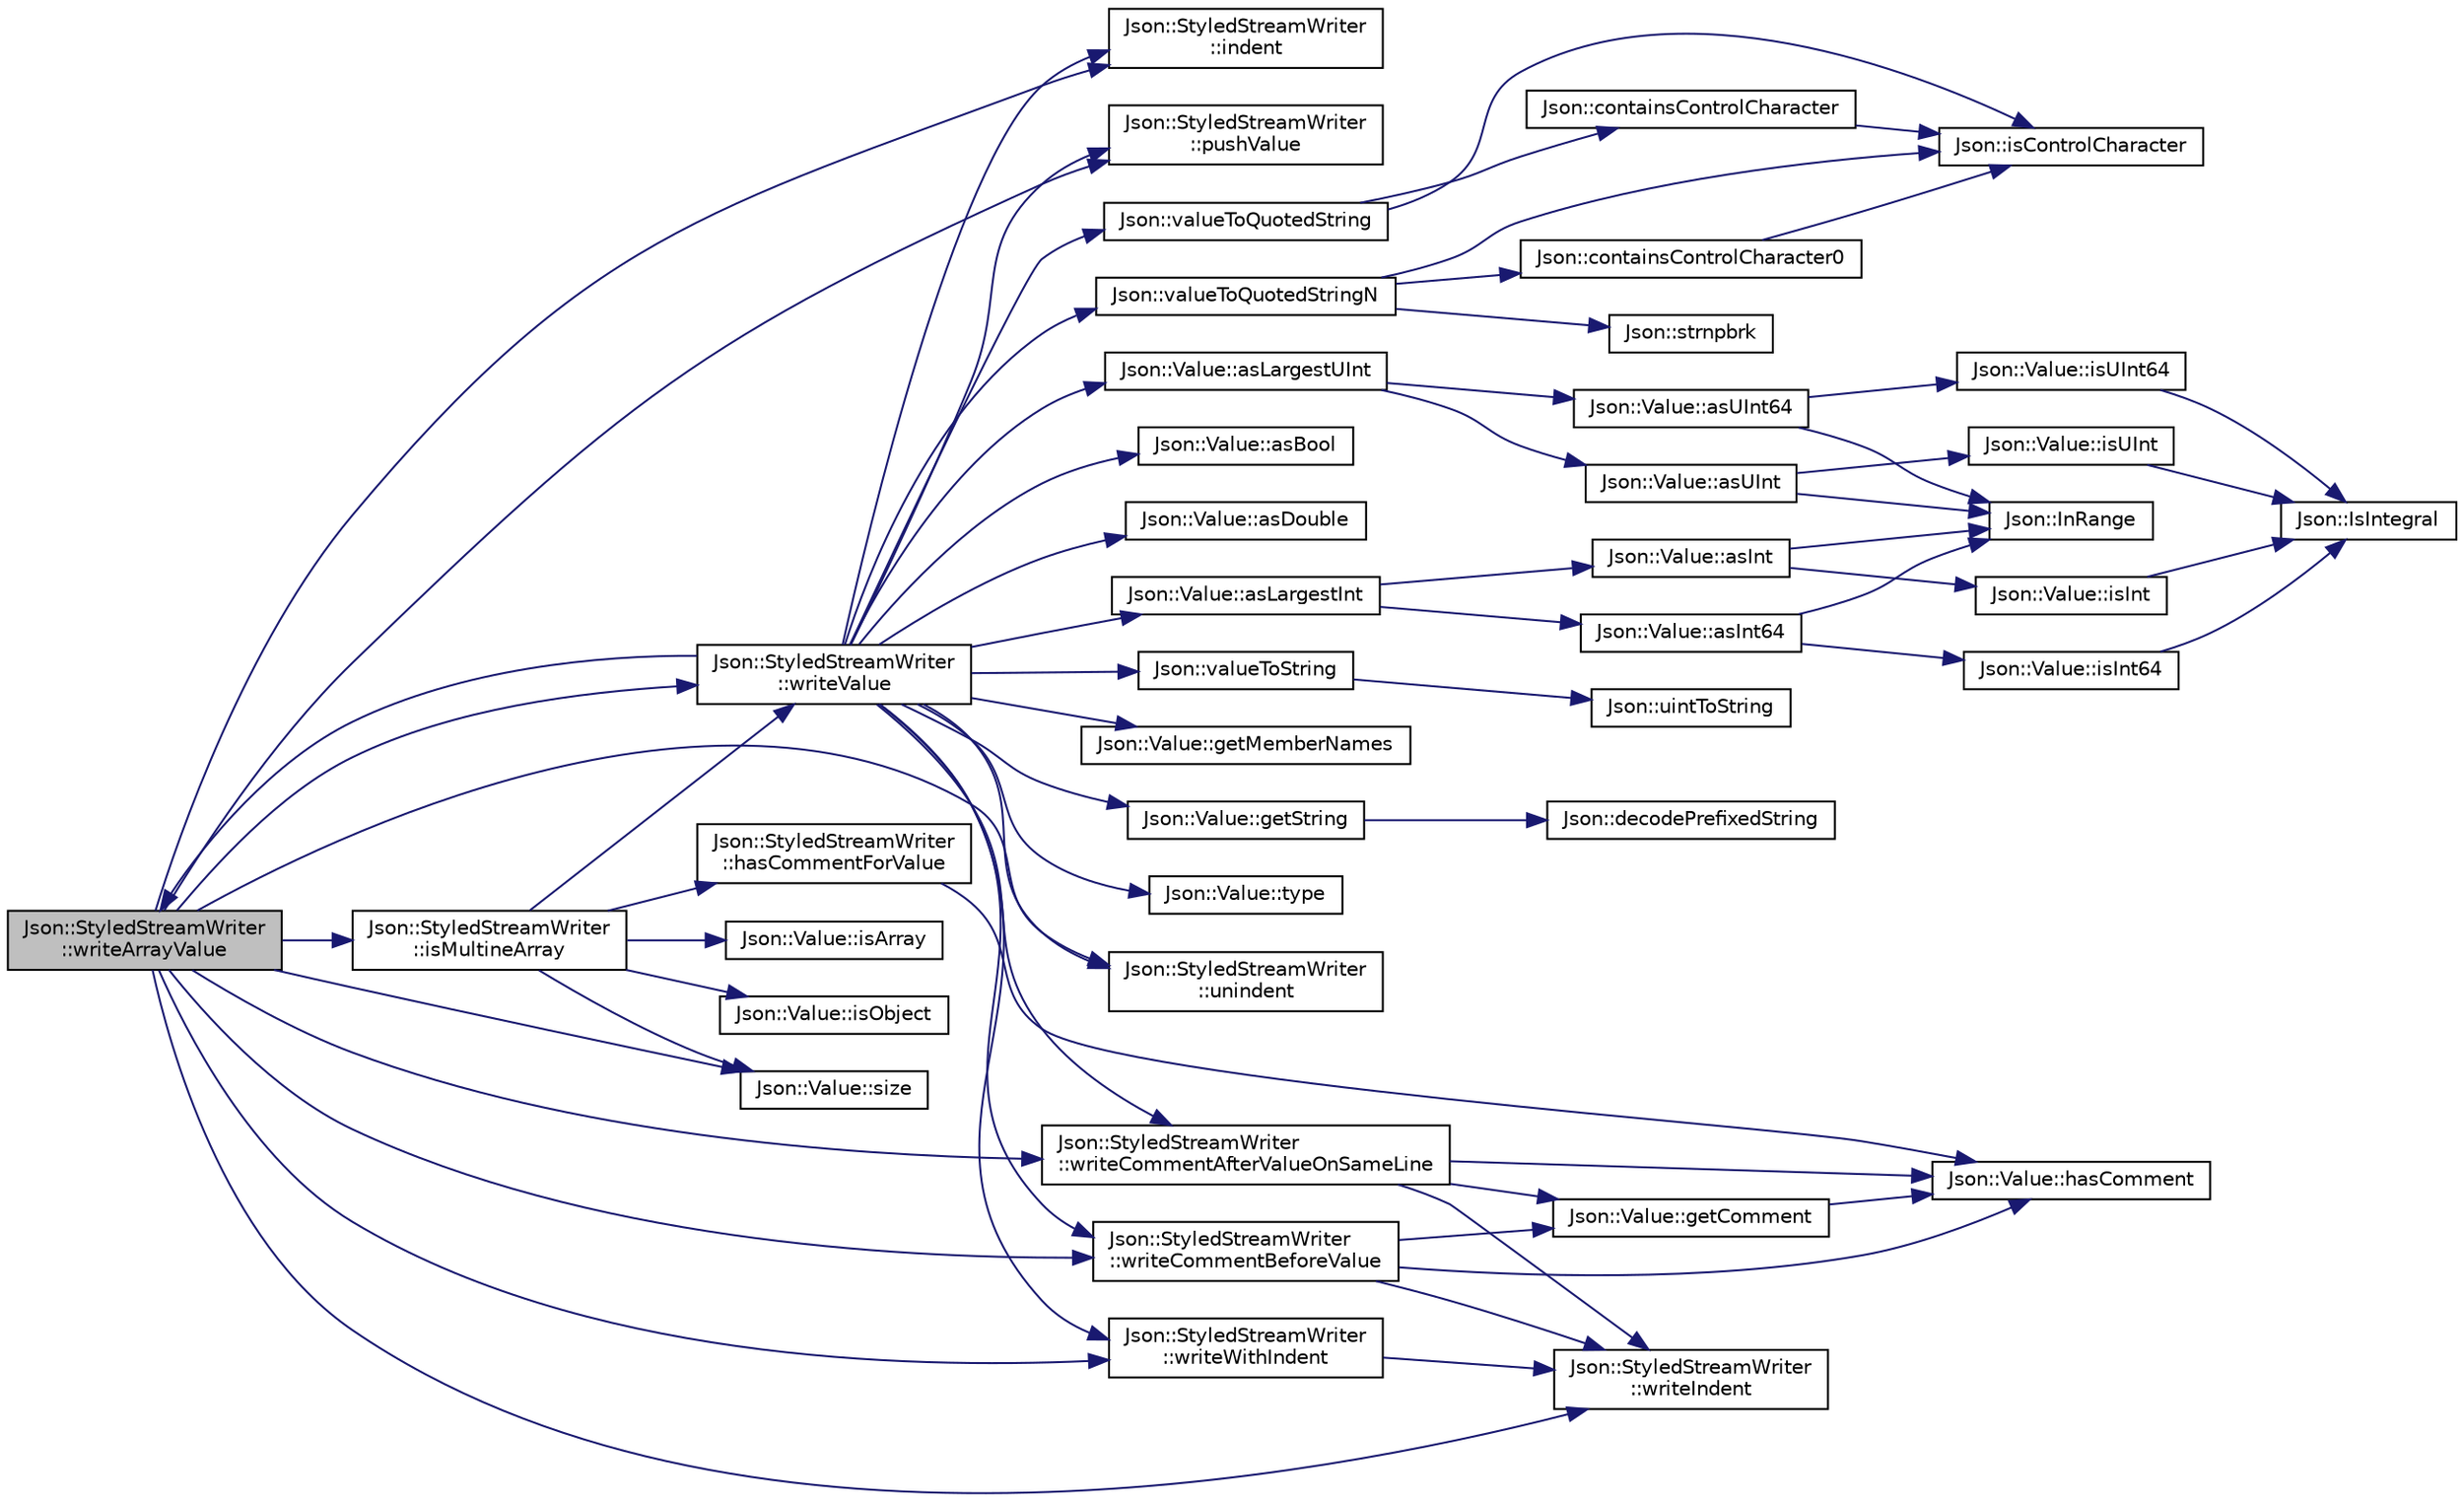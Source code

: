 digraph "Json::StyledStreamWriter::writeArrayValue"
{
 // LATEX_PDF_SIZE
  edge [fontname="Helvetica",fontsize="10",labelfontname="Helvetica",labelfontsize="10"];
  node [fontname="Helvetica",fontsize="10",shape=record];
  rankdir="LR";
  Node1 [label="Json::StyledStreamWriter\l::writeArrayValue",height=0.2,width=0.4,color="black", fillcolor="grey75", style="filled", fontcolor="black",tooltip=" "];
  Node1 -> Node2 [color="midnightblue",fontsize="10",style="solid",fontname="Helvetica"];
  Node2 [label="Json::StyledStreamWriter\l::indent",height=0.2,width=0.4,color="black", fillcolor="white", style="filled",URL="$class_json_1_1_styled_stream_writer.html#ab49409578422aa73b060e3492dd6c72a",tooltip=" "];
  Node1 -> Node3 [color="midnightblue",fontsize="10",style="solid",fontname="Helvetica"];
  Node3 [label="Json::StyledStreamWriter\l::isMultineArray",height=0.2,width=0.4,color="black", fillcolor="white", style="filled",URL="$class_json_1_1_styled_stream_writer.html#a88f4d342cf25c73aabf77c1b8ba01e44",tooltip=" "];
  Node3 -> Node4 [color="midnightblue",fontsize="10",style="solid",fontname="Helvetica"];
  Node4 [label="Json::StyledStreamWriter\l::hasCommentForValue",height=0.2,width=0.4,color="black", fillcolor="white", style="filled",URL="$class_json_1_1_styled_stream_writer.html#ad2892f57171919fa4f8a5ae5574755cf",tooltip=" "];
  Node4 -> Node5 [color="midnightblue",fontsize="10",style="solid",fontname="Helvetica"];
  Node5 [label="Json::Value::hasComment",height=0.2,width=0.4,color="black", fillcolor="white", style="filled",URL="$class_json_1_1_value.html#a65d8e3ab6a5871cbd019a3e0f0b944a3",tooltip=" "];
  Node3 -> Node6 [color="midnightblue",fontsize="10",style="solid",fontname="Helvetica"];
  Node6 [label="Json::Value::isArray",height=0.2,width=0.4,color="black", fillcolor="white", style="filled",URL="$class_json_1_1_value.html#a1627eb9d6568d6d0252fa8bb711c0a59",tooltip=" "];
  Node3 -> Node7 [color="midnightblue",fontsize="10",style="solid",fontname="Helvetica"];
  Node7 [label="Json::Value::isObject",height=0.2,width=0.4,color="black", fillcolor="white", style="filled",URL="$class_json_1_1_value.html#a8cf96c0f2a552051fcfc78ffee60e037",tooltip=" "];
  Node3 -> Node8 [color="midnightblue",fontsize="10",style="solid",fontname="Helvetica"];
  Node8 [label="Json::Value::size",height=0.2,width=0.4,color="black", fillcolor="white", style="filled",URL="$class_json_1_1_value.html#a0ec2808e1d7efa4e9fad938d6667be44",tooltip="Number of values in array or object."];
  Node3 -> Node9 [color="midnightblue",fontsize="10",style="solid",fontname="Helvetica"];
  Node9 [label="Json::StyledStreamWriter\l::writeValue",height=0.2,width=0.4,color="black", fillcolor="white", style="filled",URL="$class_json_1_1_styled_stream_writer.html#a4359250e09273fa0144021684be001ae",tooltip=" "];
  Node9 -> Node10 [color="midnightblue",fontsize="10",style="solid",fontname="Helvetica"];
  Node10 [label="Json::Value::asBool",height=0.2,width=0.4,color="black", fillcolor="white", style="filled",URL="$class_json_1_1_value.html#ab693fb7b9b1595bb0adc49658bbf780d",tooltip=" "];
  Node9 -> Node11 [color="midnightblue",fontsize="10",style="solid",fontname="Helvetica"];
  Node11 [label="Json::Value::asDouble",height=0.2,width=0.4,color="black", fillcolor="white", style="filled",URL="$class_json_1_1_value.html#afd24002a18aef907ad746b1cb9eda0a2",tooltip=" "];
  Node9 -> Node12 [color="midnightblue",fontsize="10",style="solid",fontname="Helvetica"];
  Node12 [label="Json::Value::asLargestInt",height=0.2,width=0.4,color="black", fillcolor="white", style="filled",URL="$class_json_1_1_value.html#ab16f2ea2a117a1b3b576acab8b6a700d",tooltip=" "];
  Node12 -> Node13 [color="midnightblue",fontsize="10",style="solid",fontname="Helvetica"];
  Node13 [label="Json::Value::asInt",height=0.2,width=0.4,color="black", fillcolor="white", style="filled",URL="$class_json_1_1_value.html#a614d635bc248a592593feb322cd15ab8",tooltip=" "];
  Node13 -> Node14 [color="midnightblue",fontsize="10",style="solid",fontname="Helvetica"];
  Node14 [label="Json::InRange",height=0.2,width=0.4,color="black", fillcolor="white", style="filled",URL="$namespace_json.html#aff0180507262a244de61b961178d7443",tooltip=" "];
  Node13 -> Node15 [color="midnightblue",fontsize="10",style="solid",fontname="Helvetica"];
  Node15 [label="Json::Value::isInt",height=0.2,width=0.4,color="black", fillcolor="white", style="filled",URL="$class_json_1_1_value.html#aff51d8b52979ca06cf9d909accd5f695",tooltip=" "];
  Node15 -> Node16 [color="midnightblue",fontsize="10",style="solid",fontname="Helvetica"];
  Node16 [label="Json::IsIntegral",height=0.2,width=0.4,color="black", fillcolor="white", style="filled",URL="$namespace_json.html#a1a04cc9d31e64b5912dade003c9b99b5",tooltip=" "];
  Node12 -> Node17 [color="midnightblue",fontsize="10",style="solid",fontname="Helvetica"];
  Node17 [label="Json::Value::asInt64",height=0.2,width=0.4,color="black", fillcolor="white", style="filled",URL="$class_json_1_1_value.html#aa647ac4fe51a2e325c063ebe32262b44",tooltip=" "];
  Node17 -> Node14 [color="midnightblue",fontsize="10",style="solid",fontname="Helvetica"];
  Node17 -> Node18 [color="midnightblue",fontsize="10",style="solid",fontname="Helvetica"];
  Node18 [label="Json::Value::isInt64",height=0.2,width=0.4,color="black", fillcolor="white", style="filled",URL="$class_json_1_1_value.html#a4a81fb3c3acdbb68b2e2f30836a4f53e",tooltip=" "];
  Node18 -> Node16 [color="midnightblue",fontsize="10",style="solid",fontname="Helvetica"];
  Node9 -> Node19 [color="midnightblue",fontsize="10",style="solid",fontname="Helvetica"];
  Node19 [label="Json::Value::asLargestUInt",height=0.2,width=0.4,color="black", fillcolor="white", style="filled",URL="$class_json_1_1_value.html#ad03548101e0bf3d2d9eac75c64a0b8d7",tooltip=" "];
  Node19 -> Node20 [color="midnightblue",fontsize="10",style="solid",fontname="Helvetica"];
  Node20 [label="Json::Value::asUInt",height=0.2,width=0.4,color="black", fillcolor="white", style="filled",URL="$class_json_1_1_value.html#a74b305583ec3aacf4f9dd06e799dc265",tooltip=" "];
  Node20 -> Node14 [color="midnightblue",fontsize="10",style="solid",fontname="Helvetica"];
  Node20 -> Node21 [color="midnightblue",fontsize="10",style="solid",fontname="Helvetica"];
  Node21 [label="Json::Value::isUInt",height=0.2,width=0.4,color="black", fillcolor="white", style="filled",URL="$class_json_1_1_value.html#abdda463d3269015f883587349726cfbc",tooltip=" "];
  Node21 -> Node16 [color="midnightblue",fontsize="10",style="solid",fontname="Helvetica"];
  Node19 -> Node22 [color="midnightblue",fontsize="10",style="solid",fontname="Helvetica"];
  Node22 [label="Json::Value::asUInt64",height=0.2,width=0.4,color="black", fillcolor="white", style="filled",URL="$class_json_1_1_value.html#a0e44a5a4cd0c099f9570dfa25813eb60",tooltip=" "];
  Node22 -> Node14 [color="midnightblue",fontsize="10",style="solid",fontname="Helvetica"];
  Node22 -> Node23 [color="midnightblue",fontsize="10",style="solid",fontname="Helvetica"];
  Node23 [label="Json::Value::isUInt64",height=0.2,width=0.4,color="black", fillcolor="white", style="filled",URL="$class_json_1_1_value.html#a883576e35cb03a785258edb56777a2de",tooltip=" "];
  Node23 -> Node16 [color="midnightblue",fontsize="10",style="solid",fontname="Helvetica"];
  Node9 -> Node24 [color="midnightblue",fontsize="10",style="solid",fontname="Helvetica"];
  Node24 [label="Json::Value::getMemberNames",height=0.2,width=0.4,color="black", fillcolor="white", style="filled",URL="$class_json_1_1_value.html#a79d7725dce6260317333e69022367ac9",tooltip="Return a list of the member names."];
  Node9 -> Node25 [color="midnightblue",fontsize="10",style="solid",fontname="Helvetica"];
  Node25 [label="Json::Value::getString",height=0.2,width=0.4,color="black", fillcolor="white", style="filled",URL="$class_json_1_1_value.html#a2e1b7be6bde2fe23f15290d9ddbbdf8a",tooltip=" "];
  Node25 -> Node26 [color="midnightblue",fontsize="10",style="solid",fontname="Helvetica"];
  Node26 [label="Json::decodePrefixedString",height=0.2,width=0.4,color="black", fillcolor="white", style="filled",URL="$namespace_json.html#aad8b4982c1acd164f541fba396ac9fb1",tooltip=" "];
  Node9 -> Node2 [color="midnightblue",fontsize="10",style="solid",fontname="Helvetica"];
  Node9 -> Node27 [color="midnightblue",fontsize="10",style="solid",fontname="Helvetica"];
  Node27 [label="Json::StyledStreamWriter\l::pushValue",height=0.2,width=0.4,color="black", fillcolor="white", style="filled",URL="$class_json_1_1_styled_stream_writer.html#a9adb47185695f07b1979d8f4c5347592",tooltip=" "];
  Node9 -> Node28 [color="midnightblue",fontsize="10",style="solid",fontname="Helvetica"];
  Node28 [label="Json::Value::type",height=0.2,width=0.4,color="black", fillcolor="white", style="filled",URL="$class_json_1_1_value.html#a8ce61157a011894f0252ceed232312de",tooltip=" "];
  Node9 -> Node29 [color="midnightblue",fontsize="10",style="solid",fontname="Helvetica"];
  Node29 [label="Json::StyledStreamWriter\l::unindent",height=0.2,width=0.4,color="black", fillcolor="white", style="filled",URL="$class_json_1_1_styled_stream_writer.html#a74d8fb9beecd29759d7b79f430386358",tooltip=" "];
  Node9 -> Node30 [color="midnightblue",fontsize="10",style="solid",fontname="Helvetica"];
  Node30 [label="Json::valueToQuotedString",height=0.2,width=0.4,color="black", fillcolor="white", style="filled",URL="$namespace_json.html#a19a9262b788aa2754d3931e7cd01f2fc",tooltip=" "];
  Node30 -> Node31 [color="midnightblue",fontsize="10",style="solid",fontname="Helvetica"];
  Node31 [label="Json::containsControlCharacter",height=0.2,width=0.4,color="black", fillcolor="white", style="filled",URL="$namespace_json.html#aa11b210ff98a4f4dd4e2df19260f8c3a",tooltip=" "];
  Node31 -> Node32 [color="midnightblue",fontsize="10",style="solid",fontname="Helvetica"];
  Node32 [label="Json::isControlCharacter",height=0.2,width=0.4,color="black", fillcolor="white", style="filled",URL="$namespace_json.html#a0381e631737f51331065a388f4f59197",tooltip="Returns true if ch is a control character (in range [1,31])."];
  Node30 -> Node32 [color="midnightblue",fontsize="10",style="solid",fontname="Helvetica"];
  Node9 -> Node33 [color="midnightblue",fontsize="10",style="solid",fontname="Helvetica"];
  Node33 [label="Json::valueToQuotedStringN",height=0.2,width=0.4,color="black", fillcolor="white", style="filled",URL="$namespace_json.html#a29aff81733b8fdaabf3f1acfc3ad339f",tooltip=" "];
  Node33 -> Node34 [color="midnightblue",fontsize="10",style="solid",fontname="Helvetica"];
  Node34 [label="Json::containsControlCharacter0",height=0.2,width=0.4,color="black", fillcolor="white", style="filled",URL="$namespace_json.html#ae8a357381f264cf28f46449e79ab1dea",tooltip=" "];
  Node34 -> Node32 [color="midnightblue",fontsize="10",style="solid",fontname="Helvetica"];
  Node33 -> Node32 [color="midnightblue",fontsize="10",style="solid",fontname="Helvetica"];
  Node33 -> Node35 [color="midnightblue",fontsize="10",style="solid",fontname="Helvetica"];
  Node35 [label="Json::strnpbrk",height=0.2,width=0.4,color="black", fillcolor="white", style="filled",URL="$namespace_json.html#a7492156d0c7d2dd2f672acacfb240320",tooltip=" "];
  Node9 -> Node36 [color="midnightblue",fontsize="10",style="solid",fontname="Helvetica"];
  Node36 [label="Json::valueToString",height=0.2,width=0.4,color="black", fillcolor="white", style="filled",URL="$namespace_json.html#a77501ed00903d1b183a55a5fbf6b749a",tooltip=" "];
  Node36 -> Node37 [color="midnightblue",fontsize="10",style="solid",fontname="Helvetica"];
  Node37 [label="Json::uintToString",height=0.2,width=0.4,color="black", fillcolor="white", style="filled",URL="$namespace_json.html#ac1ffd21a9e55122014353c773ccc496e",tooltip=" "];
  Node9 -> Node1 [color="midnightblue",fontsize="10",style="solid",fontname="Helvetica"];
  Node9 -> Node38 [color="midnightblue",fontsize="10",style="solid",fontname="Helvetica"];
  Node38 [label="Json::StyledStreamWriter\l::writeCommentAfterValueOnSameLine",height=0.2,width=0.4,color="black", fillcolor="white", style="filled",URL="$class_json_1_1_styled_stream_writer.html#ad2ca860e317ca91d6b2932535b4ce9c7",tooltip=" "];
  Node38 -> Node39 [color="midnightblue",fontsize="10",style="solid",fontname="Helvetica"];
  Node39 [label="Json::Value::getComment",height=0.2,width=0.4,color="black", fillcolor="white", style="filled",URL="$class_json_1_1_value.html#a82817229a986f0b254e31d5c83066ffe",tooltip="Include delimiters and embedded newlines."];
  Node39 -> Node5 [color="midnightblue",fontsize="10",style="solid",fontname="Helvetica"];
  Node38 -> Node5 [color="midnightblue",fontsize="10",style="solid",fontname="Helvetica"];
  Node38 -> Node40 [color="midnightblue",fontsize="10",style="solid",fontname="Helvetica"];
  Node40 [label="Json::StyledStreamWriter\l::writeIndent",height=0.2,width=0.4,color="black", fillcolor="white", style="filled",URL="$class_json_1_1_styled_stream_writer.html#a5a52fa5b406f1580a61dde3b5638e76d",tooltip=" "];
  Node9 -> Node41 [color="midnightblue",fontsize="10",style="solid",fontname="Helvetica"];
  Node41 [label="Json::StyledStreamWriter\l::writeCommentBeforeValue",height=0.2,width=0.4,color="black", fillcolor="white", style="filled",URL="$class_json_1_1_styled_stream_writer.html#a79c3c2b320475035c47b2db484a3e434",tooltip=" "];
  Node41 -> Node39 [color="midnightblue",fontsize="10",style="solid",fontname="Helvetica"];
  Node41 -> Node5 [color="midnightblue",fontsize="10",style="solid",fontname="Helvetica"];
  Node41 -> Node40 [color="midnightblue",fontsize="10",style="solid",fontname="Helvetica"];
  Node9 -> Node42 [color="midnightblue",fontsize="10",style="solid",fontname="Helvetica"];
  Node42 [label="Json::StyledStreamWriter\l::writeWithIndent",height=0.2,width=0.4,color="black", fillcolor="white", style="filled",URL="$class_json_1_1_styled_stream_writer.html#a4e64789373b359c9b7a7244509b918fc",tooltip=" "];
  Node42 -> Node40 [color="midnightblue",fontsize="10",style="solid",fontname="Helvetica"];
  Node1 -> Node27 [color="midnightblue",fontsize="10",style="solid",fontname="Helvetica"];
  Node1 -> Node8 [color="midnightblue",fontsize="10",style="solid",fontname="Helvetica"];
  Node1 -> Node29 [color="midnightblue",fontsize="10",style="solid",fontname="Helvetica"];
  Node1 -> Node38 [color="midnightblue",fontsize="10",style="solid",fontname="Helvetica"];
  Node1 -> Node41 [color="midnightblue",fontsize="10",style="solid",fontname="Helvetica"];
  Node1 -> Node40 [color="midnightblue",fontsize="10",style="solid",fontname="Helvetica"];
  Node1 -> Node9 [color="midnightblue",fontsize="10",style="solid",fontname="Helvetica"];
  Node1 -> Node42 [color="midnightblue",fontsize="10",style="solid",fontname="Helvetica"];
}
